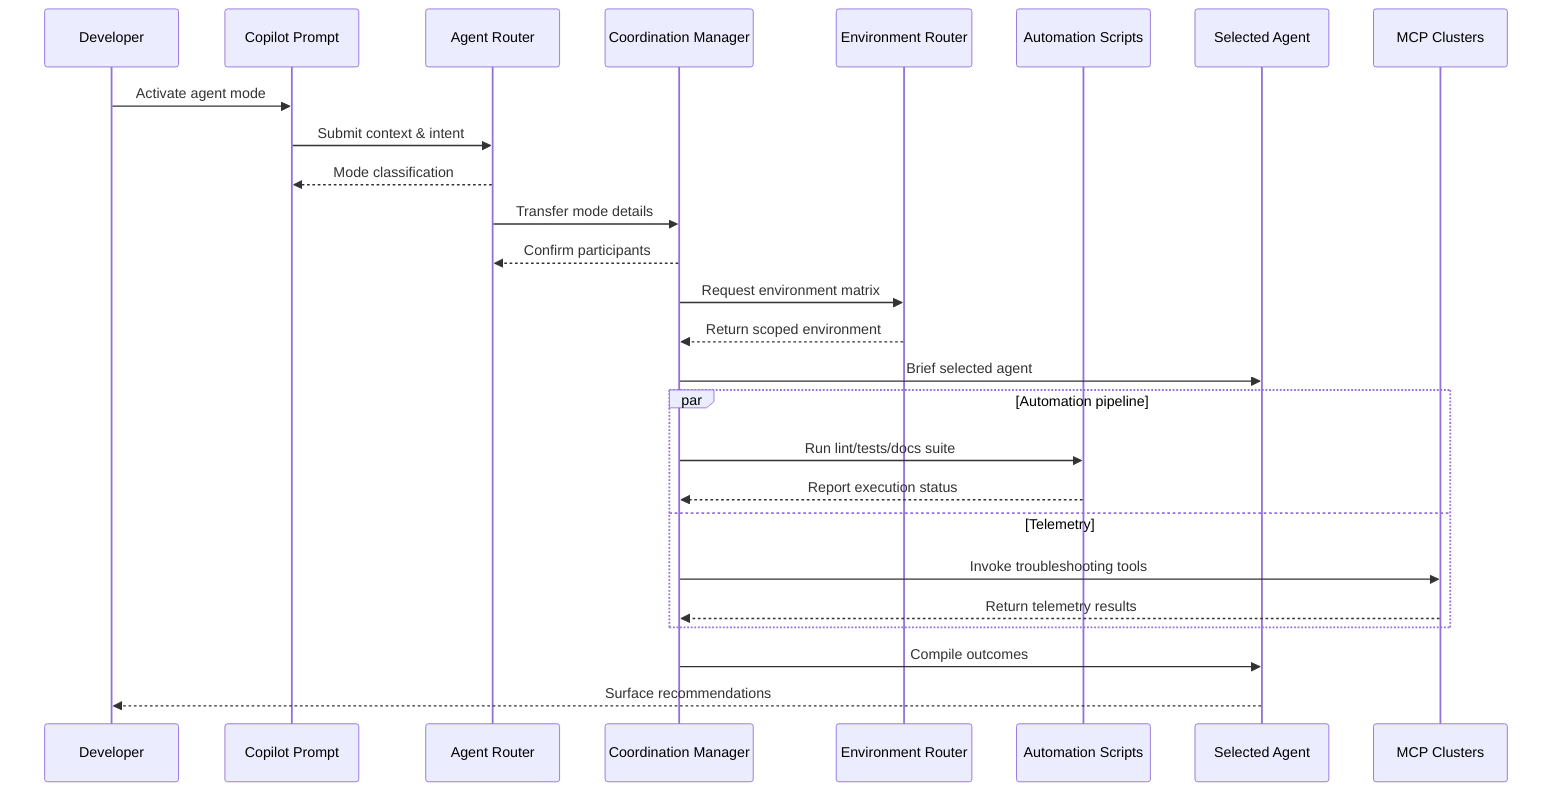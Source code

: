 sequenceDiagram
    participant Developer
    participant Prompt as Copilot Prompt
    participant Router as Agent Router
    participant Coordinator as Coordination Manager
    participant Env as Environment Router
    participant Scripts as Automation Scripts
    participant Agent as Selected Agent
    participant MCP as MCP Clusters

    Developer->>Prompt: Activate agent mode
    Prompt->>Router: Submit context & intent
    Router-->>Prompt: Mode classification
    Router->>Coordinator: Transfer mode details
    Coordinator-->>Router: Confirm participants
    Coordinator->>Env: Request environment matrix
    Env-->>Coordinator: Return scoped environment
    Coordinator->>Agent: Brief selected agent
    par Automation pipeline
        Coordinator->>Scripts: Run lint/tests/docs suite
        Scripts-->>Coordinator: Report execution status
    and Telemetry
        Coordinator->>MCP: Invoke troubleshooting tools
        MCP-->>Coordinator: Return telemetry results
    end
    Coordinator->>Agent: Compile outcomes
    Agent-->>Developer: Surface recommendations